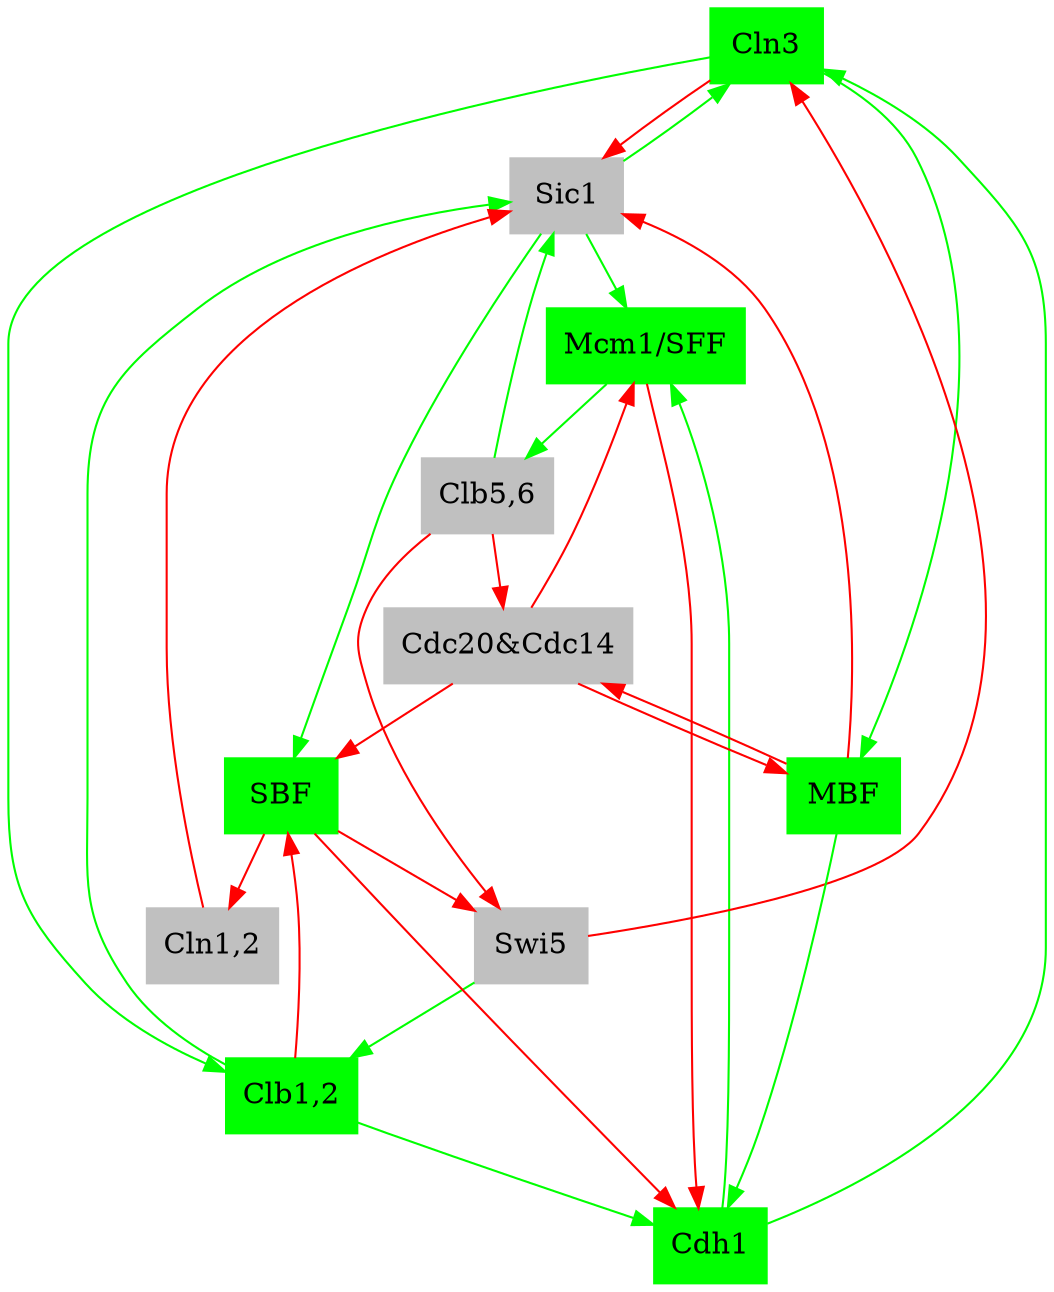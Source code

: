 digraph 11101000011  {
"Cln3" [shape=box, color=green, style=filled];
	edge [color=green]; 
	"Cdh1" -> "Cln3";
	"Sic1" -> "Cln3";
	edge [color=red]; 
	"Swi5" -> "Cln3";
"MBF" [shape=box, color=green, style=filled];
	edge [color=green]; 
	"Cln3" -> "MBF";
	edge [color=red]; 
	"Cdc20&Cdc14" -> "MBF";
"SBF" [shape=box, color=green, style=filled];
	edge [color=green]; 
	"Sic1" -> "SBF";
	edge [color=red]; 
	"Cdc20&Cdc14" -> "SBF";
	"Clb1,2" -> "SBF";
"Cln1,2" [shape=box, color=gray, style=filled];
	edge [color=red]; 
	"SBF" -> "Cln1,2";
"Cdh1" [shape=box, color=green, style=filled];
	edge [color=green]; 
	"Clb1,2" -> "Cdh1";
	"MBF" -> "Cdh1";
	edge [color=red]; 
	"Mcm1/SFF" -> "Cdh1";
	"SBF" -> "Cdh1";
"Swi5" [shape=box, color=gray, style=filled];
	edge [color=red]; 
	"Clb5,6" -> "Swi5";
	"SBF" -> "Swi5";
"Cdc20&Cdc14" [shape=box, color=gray, style=filled];
	edge [color=red]; 
	"Clb5,6" -> "Cdc20&Cdc14";
	"MBF" -> "Cdc20&Cdc14";
"Clb5,6" [shape=box, color=gray, style=filled];
	edge [color=green]; 
	"Mcm1/SFF" -> "Clb5,6";
"Sic1" [shape=box, color=gray, style=filled];
	edge [color=green]; 
	"Clb1,2" -> "Sic1";
	"Clb5,6" -> "Sic1";
	edge [color=red]; 
	"Cln1,2" -> "Sic1";
	"Cln3" -> "Sic1";
	"MBF" -> "Sic1";
"Clb1,2" [shape=box, color=green, style=filled];
	edge [color=green]; 
	"Cln3" -> "Clb1,2";
	"Swi5" -> "Clb1,2";
"Mcm1/SFF" [shape=box, color=green, style=filled];
	edge [color=green]; 
	"Cdh1" -> "Mcm1/SFF";
	"Sic1" -> "Mcm1/SFF";
	edge [color=red]; 
	"Cdc20&Cdc14" -> "Mcm1/SFF";

}